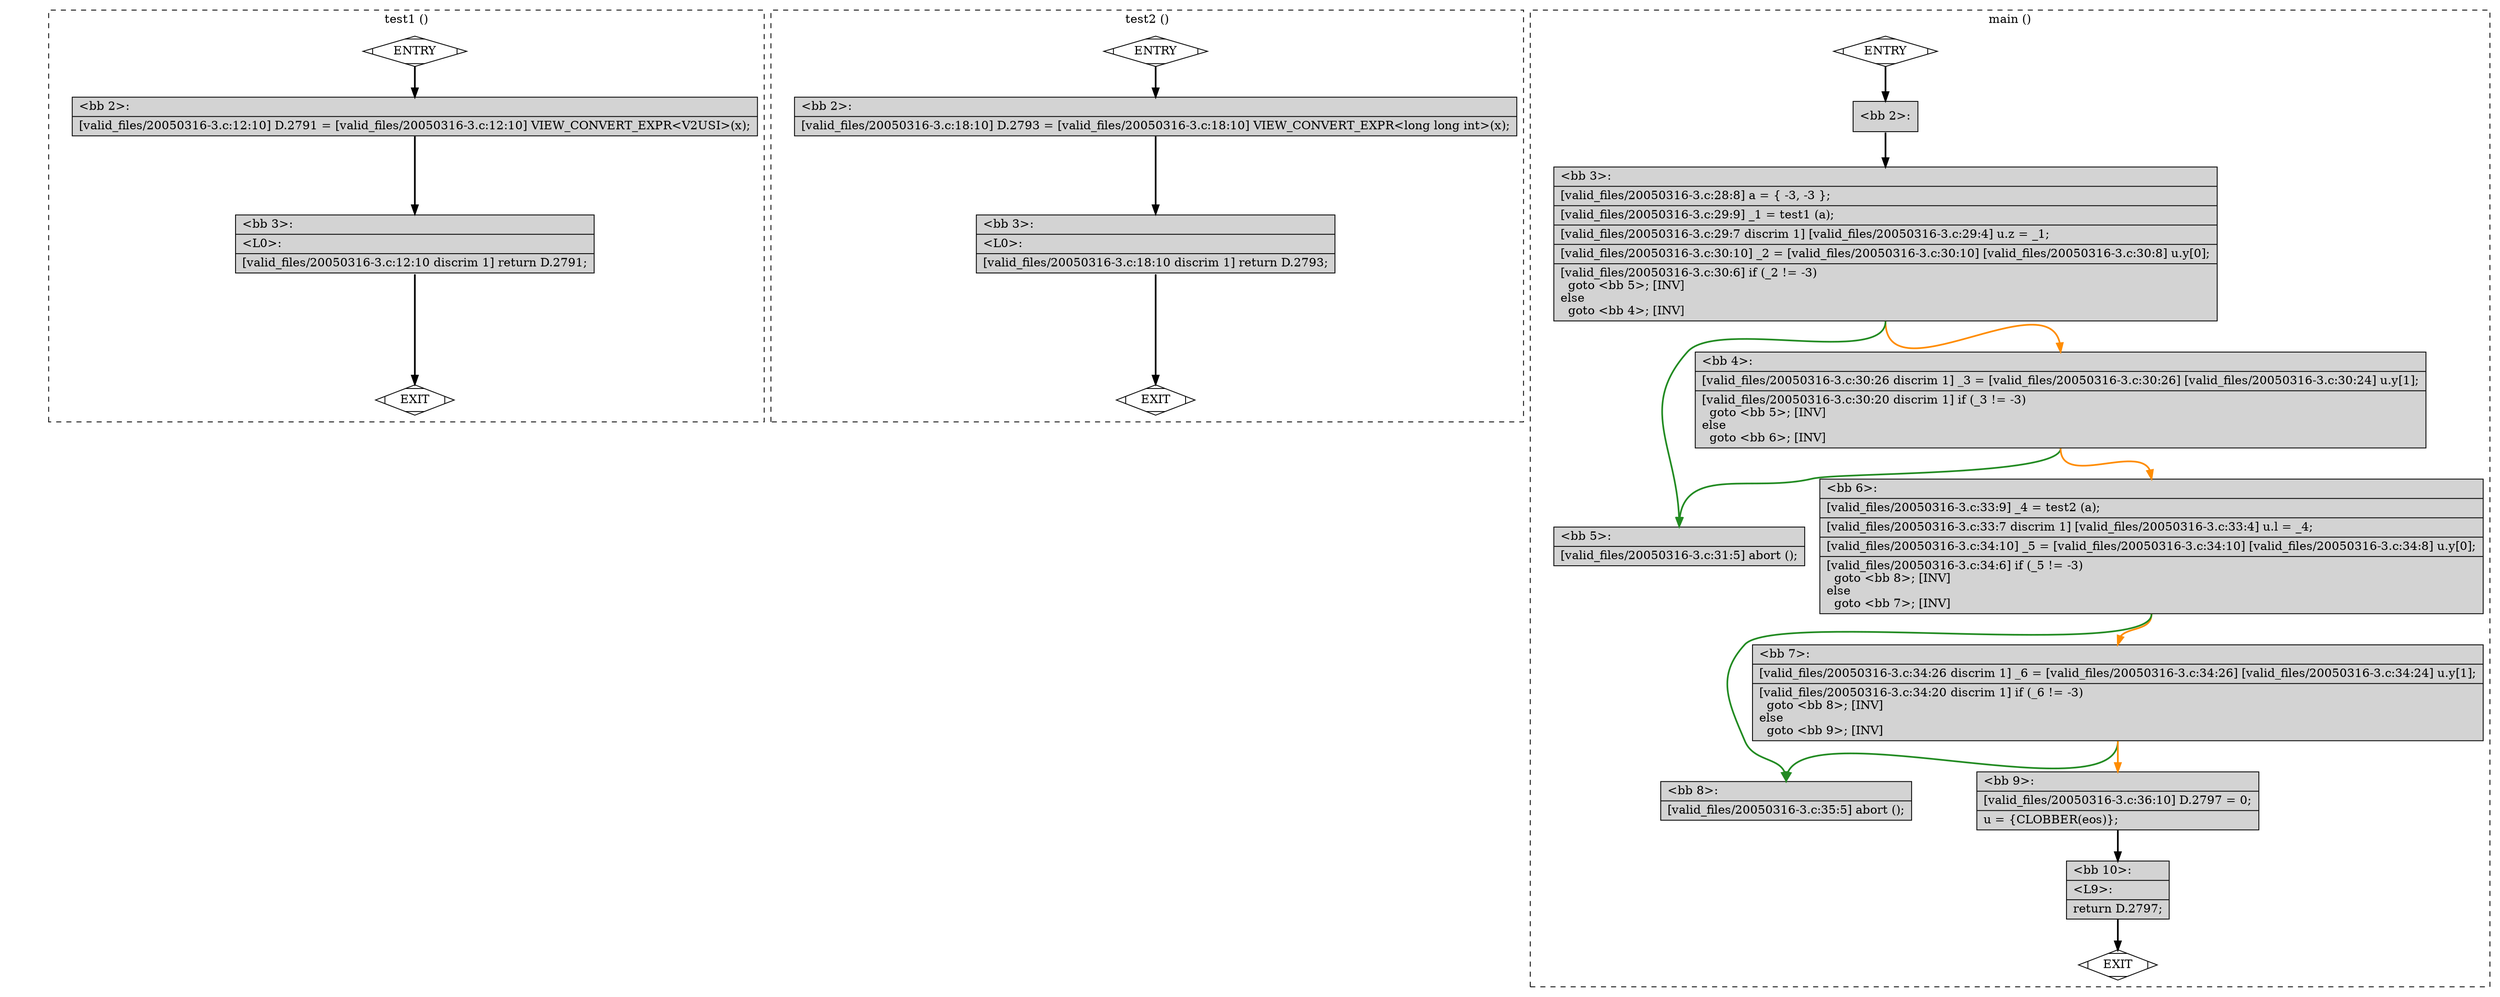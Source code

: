 digraph "a-20050316-3.c.015t.cfg" {
overlap=false;
subgraph "cluster_test1" {
	style="dashed";
	color="black";
	label="test1 ()";
	fn_0_basic_block_0 [shape=Mdiamond,style=filled,fillcolor=white,label="ENTRY"];

	fn_0_basic_block_1 [shape=Mdiamond,style=filled,fillcolor=white,label="EXIT"];

	fn_0_basic_block_2 [shape=record,style=filled,fillcolor=lightgrey,label="{\<bb\ 2\>:\l\
|[valid_files/20050316-3.c:12:10]\ D.2791\ =\ [valid_files/20050316-3.c:12:10]\ VIEW_CONVERT_EXPR\<V2USI\>(x);\l\
}"];

	fn_0_basic_block_3 [shape=record,style=filled,fillcolor=lightgrey,label="{\<bb\ 3\>:\l\
|\<L0\>:\l\
|[valid_files/20050316-3.c:12:10\ discrim\ 1]\ return\ D.2791;\l\
}"];

	fn_0_basic_block_0:s -> fn_0_basic_block_2:n [style="solid,bold",color=black,weight=100,constraint=true];
	fn_0_basic_block_2:s -> fn_0_basic_block_3:n [style="solid,bold",color=black,weight=100,constraint=true];
	fn_0_basic_block_3:s -> fn_0_basic_block_1:n [style="solid,bold",color=black,weight=10,constraint=true];
	fn_0_basic_block_0:s -> fn_0_basic_block_1:n [style="invis",constraint=true];
}
subgraph "cluster_test2" {
	style="dashed";
	color="black";
	label="test2 ()";
	fn_1_basic_block_0 [shape=Mdiamond,style=filled,fillcolor=white,label="ENTRY"];

	fn_1_basic_block_1 [shape=Mdiamond,style=filled,fillcolor=white,label="EXIT"];

	fn_1_basic_block_2 [shape=record,style=filled,fillcolor=lightgrey,label="{\<bb\ 2\>:\l\
|[valid_files/20050316-3.c:18:10]\ D.2793\ =\ [valid_files/20050316-3.c:18:10]\ VIEW_CONVERT_EXPR\<long\ long\ int\>(x);\l\
}"];

	fn_1_basic_block_3 [shape=record,style=filled,fillcolor=lightgrey,label="{\<bb\ 3\>:\l\
|\<L0\>:\l\
|[valid_files/20050316-3.c:18:10\ discrim\ 1]\ return\ D.2793;\l\
}"];

	fn_1_basic_block_0:s -> fn_1_basic_block_2:n [style="solid,bold",color=black,weight=100,constraint=true];
	fn_1_basic_block_2:s -> fn_1_basic_block_3:n [style="solid,bold",color=black,weight=100,constraint=true];
	fn_1_basic_block_3:s -> fn_1_basic_block_1:n [style="solid,bold",color=black,weight=10,constraint=true];
	fn_1_basic_block_0:s -> fn_1_basic_block_1:n [style="invis",constraint=true];
}
subgraph "cluster_main" {
	style="dashed";
	color="black";
	label="main ()";
	fn_2_basic_block_0 [shape=Mdiamond,style=filled,fillcolor=white,label="ENTRY"];

	fn_2_basic_block_1 [shape=Mdiamond,style=filled,fillcolor=white,label="EXIT"];

	fn_2_basic_block_2 [shape=record,style=filled,fillcolor=lightgrey,label="{\<bb\ 2\>:\l\
}"];

	fn_2_basic_block_3 [shape=record,style=filled,fillcolor=lightgrey,label="{\<bb\ 3\>:\l\
|[valid_files/20050316-3.c:28:8]\ a\ =\ \{\ -3,\ -3\ \};\l\
|[valid_files/20050316-3.c:29:9]\ _1\ =\ test1\ (a);\l\
|[valid_files/20050316-3.c:29:7\ discrim\ 1]\ [valid_files/20050316-3.c:29:4]\ u.z\ =\ _1;\l\
|[valid_files/20050316-3.c:30:10]\ _2\ =\ [valid_files/20050316-3.c:30:10]\ [valid_files/20050316-3.c:30:8]\ u.y[0];\l\
|[valid_files/20050316-3.c:30:6]\ if\ (_2\ !=\ -3)\l\
\ \ goto\ \<bb\ 5\>;\ [INV]\l\
else\l\
\ \ goto\ \<bb\ 4\>;\ [INV]\l\
}"];

	fn_2_basic_block_4 [shape=record,style=filled,fillcolor=lightgrey,label="{\<bb\ 4\>:\l\
|[valid_files/20050316-3.c:30:26\ discrim\ 1]\ _3\ =\ [valid_files/20050316-3.c:30:26]\ [valid_files/20050316-3.c:30:24]\ u.y[1];\l\
|[valid_files/20050316-3.c:30:20\ discrim\ 1]\ if\ (_3\ !=\ -3)\l\
\ \ goto\ \<bb\ 5\>;\ [INV]\l\
else\l\
\ \ goto\ \<bb\ 6\>;\ [INV]\l\
}"];

	fn_2_basic_block_5 [shape=record,style=filled,fillcolor=lightgrey,label="{\<bb\ 5\>:\l\
|[valid_files/20050316-3.c:31:5]\ abort\ ();\l\
}"];

	fn_2_basic_block_6 [shape=record,style=filled,fillcolor=lightgrey,label="{\<bb\ 6\>:\l\
|[valid_files/20050316-3.c:33:9]\ _4\ =\ test2\ (a);\l\
|[valid_files/20050316-3.c:33:7\ discrim\ 1]\ [valid_files/20050316-3.c:33:4]\ u.l\ =\ _4;\l\
|[valid_files/20050316-3.c:34:10]\ _5\ =\ [valid_files/20050316-3.c:34:10]\ [valid_files/20050316-3.c:34:8]\ u.y[0];\l\
|[valid_files/20050316-3.c:34:6]\ if\ (_5\ !=\ -3)\l\
\ \ goto\ \<bb\ 8\>;\ [INV]\l\
else\l\
\ \ goto\ \<bb\ 7\>;\ [INV]\l\
}"];

	fn_2_basic_block_7 [shape=record,style=filled,fillcolor=lightgrey,label="{\<bb\ 7\>:\l\
|[valid_files/20050316-3.c:34:26\ discrim\ 1]\ _6\ =\ [valid_files/20050316-3.c:34:26]\ [valid_files/20050316-3.c:34:24]\ u.y[1];\l\
|[valid_files/20050316-3.c:34:20\ discrim\ 1]\ if\ (_6\ !=\ -3)\l\
\ \ goto\ \<bb\ 8\>;\ [INV]\l\
else\l\
\ \ goto\ \<bb\ 9\>;\ [INV]\l\
}"];

	fn_2_basic_block_8 [shape=record,style=filled,fillcolor=lightgrey,label="{\<bb\ 8\>:\l\
|[valid_files/20050316-3.c:35:5]\ abort\ ();\l\
}"];

	fn_2_basic_block_9 [shape=record,style=filled,fillcolor=lightgrey,label="{\<bb\ 9\>:\l\
|[valid_files/20050316-3.c:36:10]\ D.2797\ =\ 0;\l\
|u\ =\ \{CLOBBER(eos)\};\l\
}"];

	fn_2_basic_block_10 [shape=record,style=filled,fillcolor=lightgrey,label="{\<bb\ 10\>:\l\
|\<L9\>:\l\
|return\ D.2797;\l\
}"];

	fn_2_basic_block_0:s -> fn_2_basic_block_2:n [style="solid,bold",color=black,weight=100,constraint=true];
	fn_2_basic_block_2:s -> fn_2_basic_block_3:n [style="solid,bold",color=black,weight=100,constraint=true];
	fn_2_basic_block_3:s -> fn_2_basic_block_5:n [style="solid,bold",color=forestgreen,weight=10,constraint=true];
	fn_2_basic_block_3:s -> fn_2_basic_block_4:n [style="solid,bold",color=darkorange,weight=10,constraint=true];
	fn_2_basic_block_4:s -> fn_2_basic_block_5:n [style="solid,bold",color=forestgreen,weight=10,constraint=true];
	fn_2_basic_block_4:s -> fn_2_basic_block_6:n [style="solid,bold",color=darkorange,weight=10,constraint=true];
	fn_2_basic_block_6:s -> fn_2_basic_block_8:n [style="solid,bold",color=forestgreen,weight=10,constraint=true];
	fn_2_basic_block_6:s -> fn_2_basic_block_7:n [style="solid,bold",color=darkorange,weight=10,constraint=true];
	fn_2_basic_block_7:s -> fn_2_basic_block_8:n [style="solid,bold",color=forestgreen,weight=10,constraint=true];
	fn_2_basic_block_7:s -> fn_2_basic_block_9:n [style="solid,bold",color=darkorange,weight=10,constraint=true];
	fn_2_basic_block_9:s -> fn_2_basic_block_10:n [style="solid,bold",color=black,weight=100,constraint=true];
	fn_2_basic_block_10:s -> fn_2_basic_block_1:n [style="solid,bold",color=black,weight=10,constraint=true];
	fn_2_basic_block_0:s -> fn_2_basic_block_1:n [style="invis",constraint=true];
}
}
